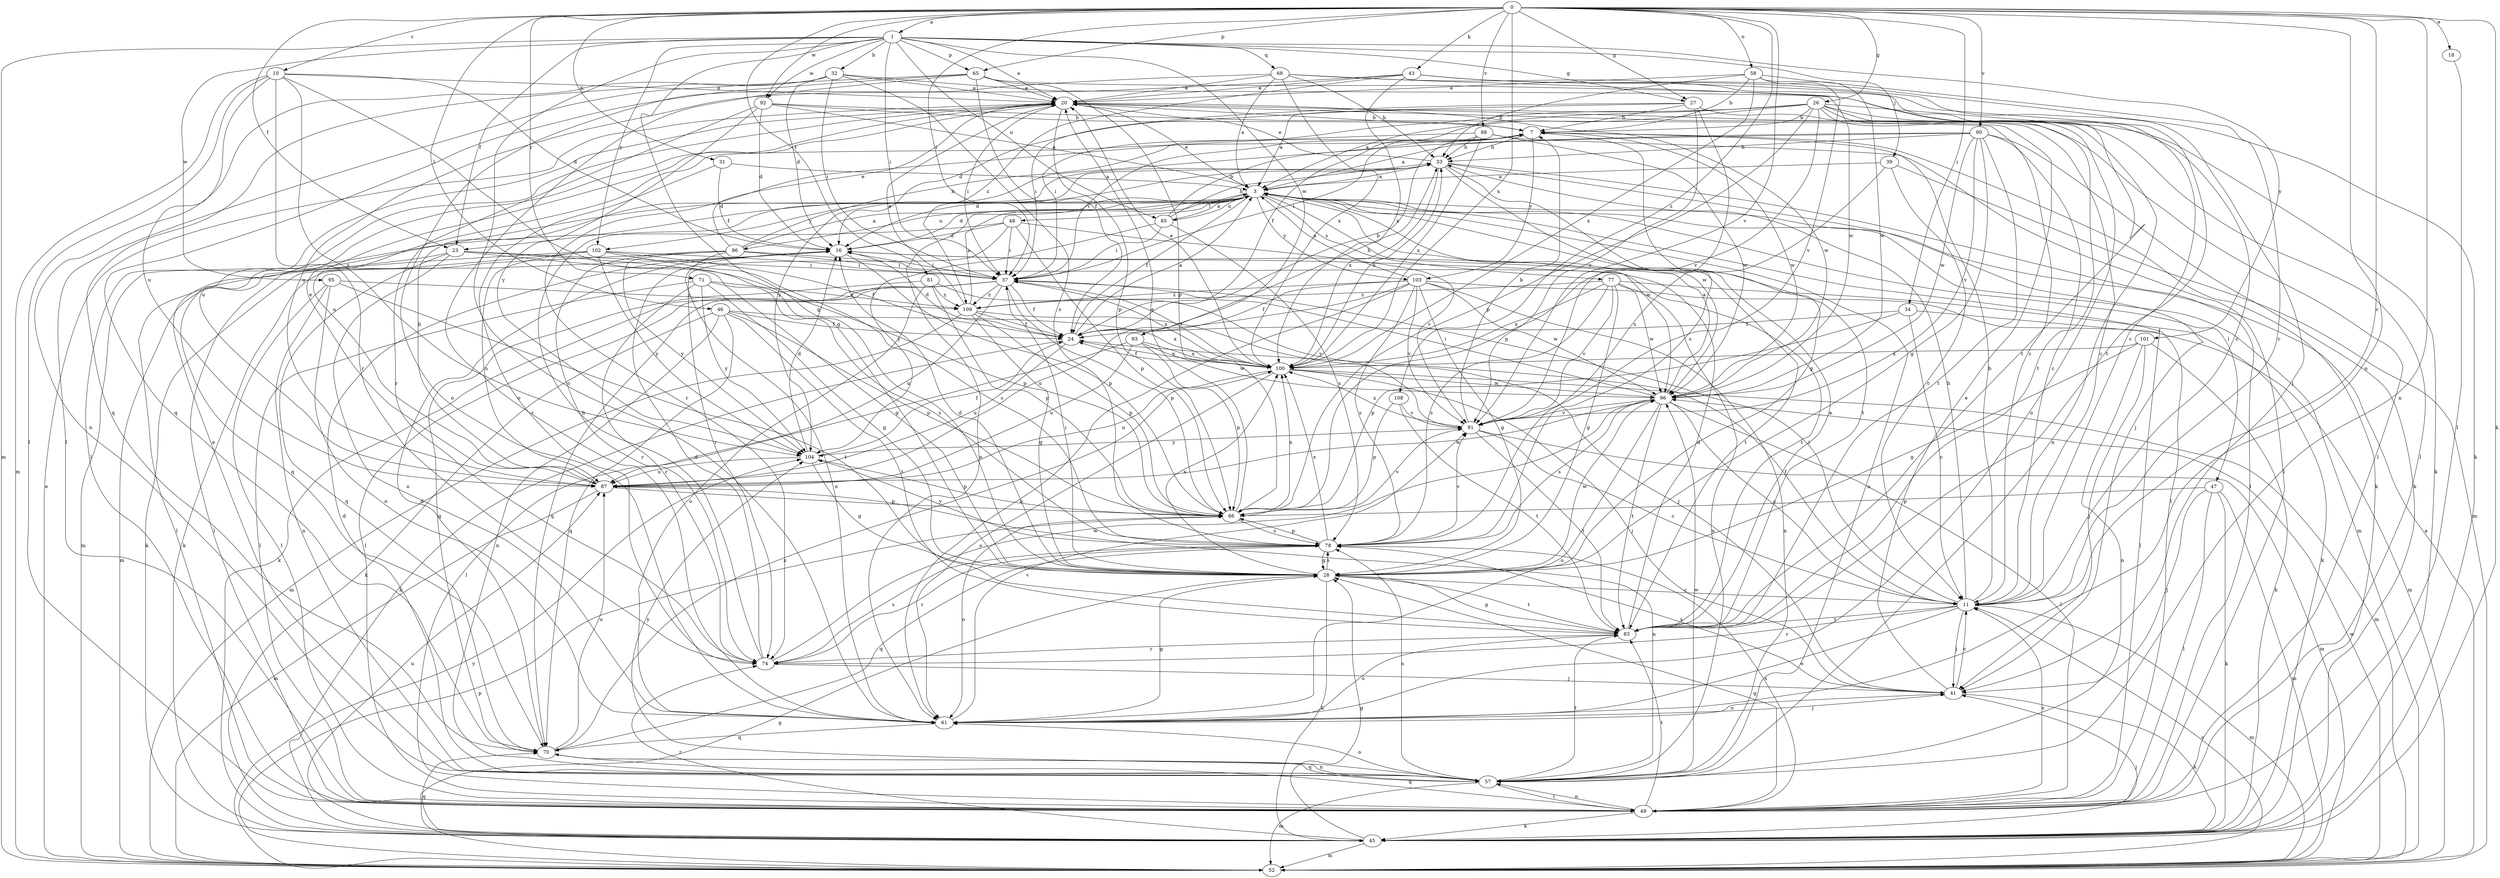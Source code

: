 strict digraph  {
0;
1;
3;
7;
10;
11;
16;
18;
20;
23;
24;
26;
27;
28;
31;
32;
33;
34;
37;
39;
41;
43;
45;
46;
47;
48;
49;
52;
57;
58;
61;
65;
66;
68;
70;
71;
74;
77;
78;
81;
83;
85;
86;
87;
88;
90;
91;
92;
93;
95;
96;
100;
101;
102;
103;
104;
108;
109;
0 -> 1  [label=a];
0 -> 10  [label=c];
0 -> 11  [label=c];
0 -> 18  [label=e];
0 -> 23  [label=f];
0 -> 26  [label=g];
0 -> 27  [label=g];
0 -> 31  [label=h];
0 -> 34  [label=i];
0 -> 37  [label=i];
0 -> 43  [label=k];
0 -> 45  [label=k];
0 -> 46  [label=l];
0 -> 57  [label=n];
0 -> 58  [label=o];
0 -> 61  [label=o];
0 -> 65  [label=p];
0 -> 71  [label=r];
0 -> 81  [label=t];
0 -> 88  [label=v];
0 -> 90  [label=v];
0 -> 91  [label=v];
0 -> 92  [label=w];
0 -> 100  [label=x];
0 -> 108  [label=z];
1 -> 20  [label=e];
1 -> 23  [label=f];
1 -> 27  [label=g];
1 -> 28  [label=g];
1 -> 32  [label=h];
1 -> 37  [label=i];
1 -> 39  [label=j];
1 -> 52  [label=m];
1 -> 61  [label=o];
1 -> 65  [label=p];
1 -> 68  [label=q];
1 -> 85  [label=u];
1 -> 92  [label=w];
1 -> 93  [label=w];
1 -> 95  [label=w];
1 -> 101  [label=y];
1 -> 102  [label=y];
3 -> 16  [label=d];
3 -> 20  [label=e];
3 -> 23  [label=f];
3 -> 24  [label=f];
3 -> 47  [label=l];
3 -> 48  [label=l];
3 -> 49  [label=l];
3 -> 52  [label=m];
3 -> 57  [label=n];
3 -> 61  [label=o];
3 -> 70  [label=q];
3 -> 77  [label=s];
3 -> 83  [label=t];
3 -> 85  [label=u];
3 -> 86  [label=u];
3 -> 96  [label=w];
3 -> 102  [label=y];
3 -> 103  [label=y];
7 -> 33  [label=h];
7 -> 37  [label=i];
7 -> 45  [label=k];
7 -> 78  [label=s];
7 -> 87  [label=u];
7 -> 96  [label=w];
7 -> 103  [label=y];
10 -> 16  [label=d];
10 -> 20  [label=e];
10 -> 28  [label=g];
10 -> 49  [label=l];
10 -> 52  [label=m];
10 -> 74  [label=r];
10 -> 87  [label=u];
10 -> 104  [label=y];
11 -> 7  [label=b];
11 -> 24  [label=f];
11 -> 33  [label=h];
11 -> 37  [label=i];
11 -> 41  [label=j];
11 -> 52  [label=m];
11 -> 61  [label=o];
11 -> 74  [label=r];
11 -> 83  [label=t];
16 -> 37  [label=i];
16 -> 45  [label=k];
16 -> 66  [label=p];
16 -> 83  [label=t];
18 -> 49  [label=l];
20 -> 7  [label=b];
20 -> 11  [label=c];
20 -> 37  [label=i];
20 -> 49  [label=l];
20 -> 66  [label=p];
20 -> 87  [label=u];
20 -> 96  [label=w];
23 -> 28  [label=g];
23 -> 37  [label=i];
23 -> 49  [label=l];
23 -> 61  [label=o];
23 -> 66  [label=p];
23 -> 70  [label=q];
24 -> 3  [label=a];
24 -> 7  [label=b];
24 -> 16  [label=d];
24 -> 33  [label=h];
24 -> 45  [label=k];
24 -> 87  [label=u];
24 -> 100  [label=x];
26 -> 3  [label=a];
26 -> 7  [label=b];
26 -> 16  [label=d];
26 -> 24  [label=f];
26 -> 37  [label=i];
26 -> 45  [label=k];
26 -> 49  [label=l];
26 -> 57  [label=n];
26 -> 61  [label=o];
26 -> 66  [label=p];
26 -> 83  [label=t];
26 -> 91  [label=v];
27 -> 3  [label=a];
27 -> 7  [label=b];
27 -> 37  [label=i];
27 -> 49  [label=l];
27 -> 78  [label=s];
27 -> 91  [label=v];
28 -> 11  [label=c];
28 -> 16  [label=d];
28 -> 37  [label=i];
28 -> 45  [label=k];
28 -> 78  [label=s];
28 -> 83  [label=t];
28 -> 96  [label=w];
28 -> 100  [label=x];
31 -> 3  [label=a];
31 -> 16  [label=d];
31 -> 74  [label=r];
32 -> 16  [label=d];
32 -> 20  [label=e];
32 -> 37  [label=i];
32 -> 57  [label=n];
32 -> 70  [label=q];
32 -> 78  [label=s];
32 -> 96  [label=w];
33 -> 3  [label=a];
33 -> 16  [label=d];
33 -> 20  [label=e];
33 -> 28  [label=g];
33 -> 41  [label=j];
33 -> 49  [label=l];
33 -> 96  [label=w];
33 -> 100  [label=x];
34 -> 11  [label=c];
34 -> 24  [label=f];
34 -> 52  [label=m];
34 -> 66  [label=p];
37 -> 24  [label=f];
37 -> 45  [label=k];
37 -> 49  [label=l];
37 -> 66  [label=p];
37 -> 70  [label=q];
37 -> 87  [label=u];
37 -> 100  [label=x];
37 -> 109  [label=z];
39 -> 3  [label=a];
39 -> 11  [label=c];
39 -> 52  [label=m];
39 -> 66  [label=p];
41 -> 11  [label=c];
41 -> 20  [label=e];
41 -> 45  [label=k];
41 -> 61  [label=o];
41 -> 78  [label=s];
43 -> 20  [label=e];
43 -> 41  [label=j];
43 -> 45  [label=k];
43 -> 83  [label=t];
43 -> 87  [label=u];
43 -> 100  [label=x];
43 -> 109  [label=z];
45 -> 28  [label=g];
45 -> 41  [label=j];
45 -> 52  [label=m];
45 -> 70  [label=q];
45 -> 74  [label=r];
45 -> 87  [label=u];
46 -> 24  [label=f];
46 -> 45  [label=k];
46 -> 57  [label=n];
46 -> 66  [label=p];
46 -> 70  [label=q];
46 -> 83  [label=t];
46 -> 100  [label=x];
47 -> 41  [label=j];
47 -> 45  [label=k];
47 -> 49  [label=l];
47 -> 52  [label=m];
47 -> 66  [label=p];
48 -> 16  [label=d];
48 -> 37  [label=i];
48 -> 52  [label=m];
48 -> 66  [label=p];
48 -> 74  [label=r];
48 -> 91  [label=v];
49 -> 11  [label=c];
49 -> 28  [label=g];
49 -> 45  [label=k];
49 -> 57  [label=n];
49 -> 70  [label=q];
49 -> 78  [label=s];
49 -> 83  [label=t];
52 -> 3  [label=a];
52 -> 11  [label=c];
52 -> 20  [label=e];
52 -> 28  [label=g];
52 -> 66  [label=p];
52 -> 96  [label=w];
52 -> 104  [label=y];
57 -> 16  [label=d];
57 -> 20  [label=e];
57 -> 49  [label=l];
57 -> 52  [label=m];
57 -> 61  [label=o];
57 -> 70  [label=q];
57 -> 78  [label=s];
57 -> 83  [label=t];
57 -> 96  [label=w];
57 -> 104  [label=y];
58 -> 7  [label=b];
58 -> 11  [label=c];
58 -> 20  [label=e];
58 -> 33  [label=h];
58 -> 91  [label=v];
58 -> 96  [label=w];
58 -> 100  [label=x];
61 -> 28  [label=g];
61 -> 41  [label=j];
61 -> 70  [label=q];
61 -> 91  [label=v];
65 -> 11  [label=c];
65 -> 20  [label=e];
65 -> 24  [label=f];
65 -> 49  [label=l];
65 -> 61  [label=o];
65 -> 66  [label=p];
65 -> 70  [label=q];
66 -> 20  [label=e];
66 -> 61  [label=o];
66 -> 78  [label=s];
66 -> 91  [label=v];
66 -> 100  [label=x];
68 -> 3  [label=a];
68 -> 11  [label=c];
68 -> 20  [label=e];
68 -> 33  [label=h];
68 -> 61  [label=o];
68 -> 83  [label=t];
68 -> 100  [label=x];
70 -> 16  [label=d];
70 -> 57  [label=n];
70 -> 87  [label=u];
70 -> 100  [label=x];
71 -> 28  [label=g];
71 -> 49  [label=l];
71 -> 74  [label=r];
71 -> 78  [label=s];
71 -> 104  [label=y];
71 -> 109  [label=z];
74 -> 16  [label=d];
74 -> 33  [label=h];
74 -> 41  [label=j];
74 -> 78  [label=s];
74 -> 96  [label=w];
77 -> 28  [label=g];
77 -> 45  [label=k];
77 -> 57  [label=n];
77 -> 78  [label=s];
77 -> 91  [label=v];
77 -> 96  [label=w];
77 -> 100  [label=x];
77 -> 109  [label=z];
78 -> 28  [label=g];
78 -> 66  [label=p];
78 -> 70  [label=q];
78 -> 74  [label=r];
78 -> 91  [label=v];
78 -> 100  [label=x];
78 -> 104  [label=y];
81 -> 61  [label=o];
81 -> 66  [label=p];
81 -> 70  [label=q];
81 -> 91  [label=v];
81 -> 109  [label=z];
83 -> 3  [label=a];
83 -> 16  [label=d];
83 -> 28  [label=g];
83 -> 61  [label=o];
83 -> 74  [label=r];
85 -> 3  [label=a];
85 -> 7  [label=b];
85 -> 33  [label=h];
85 -> 37  [label=i];
85 -> 78  [label=s];
85 -> 104  [label=y];
86 -> 3  [label=a];
86 -> 7  [label=b];
86 -> 20  [label=e];
86 -> 37  [label=i];
86 -> 45  [label=k];
86 -> 61  [label=o];
86 -> 74  [label=r];
86 -> 83  [label=t];
86 -> 104  [label=y];
87 -> 20  [label=e];
87 -> 33  [label=h];
87 -> 52  [label=m];
87 -> 57  [label=n];
87 -> 66  [label=p];
87 -> 96  [label=w];
88 -> 33  [label=h];
88 -> 37  [label=i];
88 -> 49  [label=l];
88 -> 74  [label=r];
88 -> 96  [label=w];
88 -> 100  [label=x];
90 -> 3  [label=a];
90 -> 11  [label=c];
90 -> 28  [label=g];
90 -> 33  [label=h];
90 -> 45  [label=k];
90 -> 83  [label=t];
90 -> 91  [label=v];
90 -> 96  [label=w];
90 -> 104  [label=y];
91 -> 7  [label=b];
91 -> 11  [label=c];
91 -> 52  [label=m];
91 -> 83  [label=t];
91 -> 100  [label=x];
91 -> 104  [label=y];
92 -> 3  [label=a];
92 -> 7  [label=b];
92 -> 11  [label=c];
92 -> 16  [label=d];
92 -> 74  [label=r];
92 -> 104  [label=y];
93 -> 49  [label=l];
93 -> 66  [label=p];
93 -> 87  [label=u];
93 -> 96  [label=w];
93 -> 100  [label=x];
95 -> 49  [label=l];
95 -> 57  [label=n];
95 -> 61  [label=o];
95 -> 83  [label=t];
95 -> 109  [label=z];
96 -> 3  [label=a];
96 -> 11  [label=c];
96 -> 37  [label=i];
96 -> 49  [label=l];
96 -> 61  [label=o];
96 -> 78  [label=s];
96 -> 83  [label=t];
96 -> 91  [label=v];
100 -> 20  [label=e];
100 -> 24  [label=f];
100 -> 33  [label=h];
100 -> 37  [label=i];
100 -> 41  [label=j];
100 -> 52  [label=m];
100 -> 61  [label=o];
100 -> 87  [label=u];
100 -> 96  [label=w];
101 -> 28  [label=g];
101 -> 41  [label=j];
101 -> 45  [label=k];
101 -> 57  [label=n];
101 -> 100  [label=x];
102 -> 24  [label=f];
102 -> 37  [label=i];
102 -> 49  [label=l];
102 -> 52  [label=m];
102 -> 78  [label=s];
102 -> 87  [label=u];
102 -> 104  [label=y];
103 -> 3  [label=a];
103 -> 24  [label=f];
103 -> 28  [label=g];
103 -> 49  [label=l];
103 -> 57  [label=n];
103 -> 61  [label=o];
103 -> 78  [label=s];
103 -> 87  [label=u];
103 -> 91  [label=v];
103 -> 96  [label=w];
103 -> 109  [label=z];
104 -> 16  [label=d];
104 -> 24  [label=f];
104 -> 28  [label=g];
104 -> 66  [label=p];
104 -> 87  [label=u];
108 -> 66  [label=p];
108 -> 83  [label=t];
108 -> 91  [label=v];
109 -> 3  [label=a];
109 -> 20  [label=e];
109 -> 24  [label=f];
109 -> 28  [label=g];
109 -> 41  [label=j];
109 -> 52  [label=m];
109 -> 66  [label=p];
}
